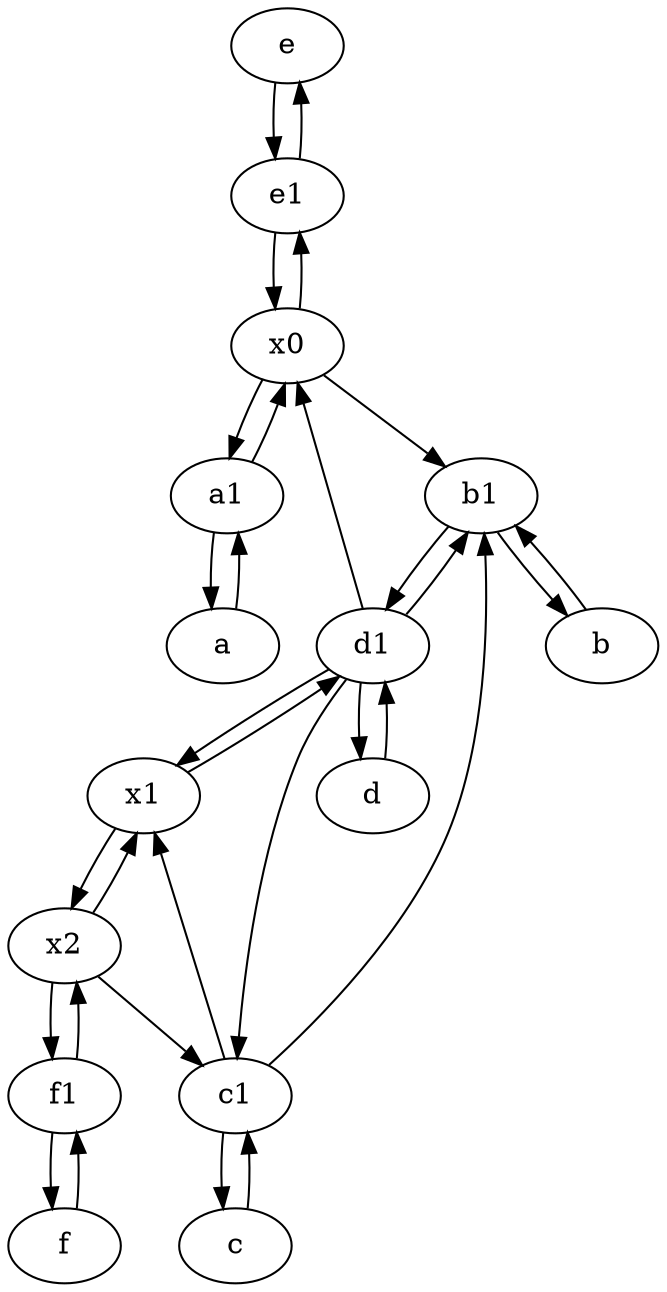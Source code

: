 digraph  {
	e [pos="30,50!"];
	x2;
	a1 [pos="40,15!"];
	e1 [pos="25,45!"];
	d [pos="20,30!"];
	d1 [pos="25,30!"];
	x1;
	f [pos="15,45!"];
	c [pos="20,10!"];
	c1 [pos="30,15!"];
	a [pos="40,10!"];
	b [pos="50,20!"];
	x0;
	f1;
	b1 [pos="45,20!"];
	a1 -> x0;
	d1 -> x0;
	x1 -> x2;
	f -> f1;
	d1 -> b1;
	f1 -> f;
	d1 -> d;
	c1 -> x1;
	d1 -> c1;
	b1 -> b;
	d1 -> x1;
	x2 -> c1;
	x1 -> d1;
	x2 -> x1;
	a -> a1;
	c1 -> c;
	d -> d1;
	e1 -> e;
	c -> c1;
	b -> b1;
	x0 -> a1;
	x0 -> e1;
	e1 -> x0;
	e -> e1;
	x2 -> f1;
	b1 -> d1;
	f1 -> x2;
	x0 -> b1;
	a1 -> a;
	c1 -> b1;

	}